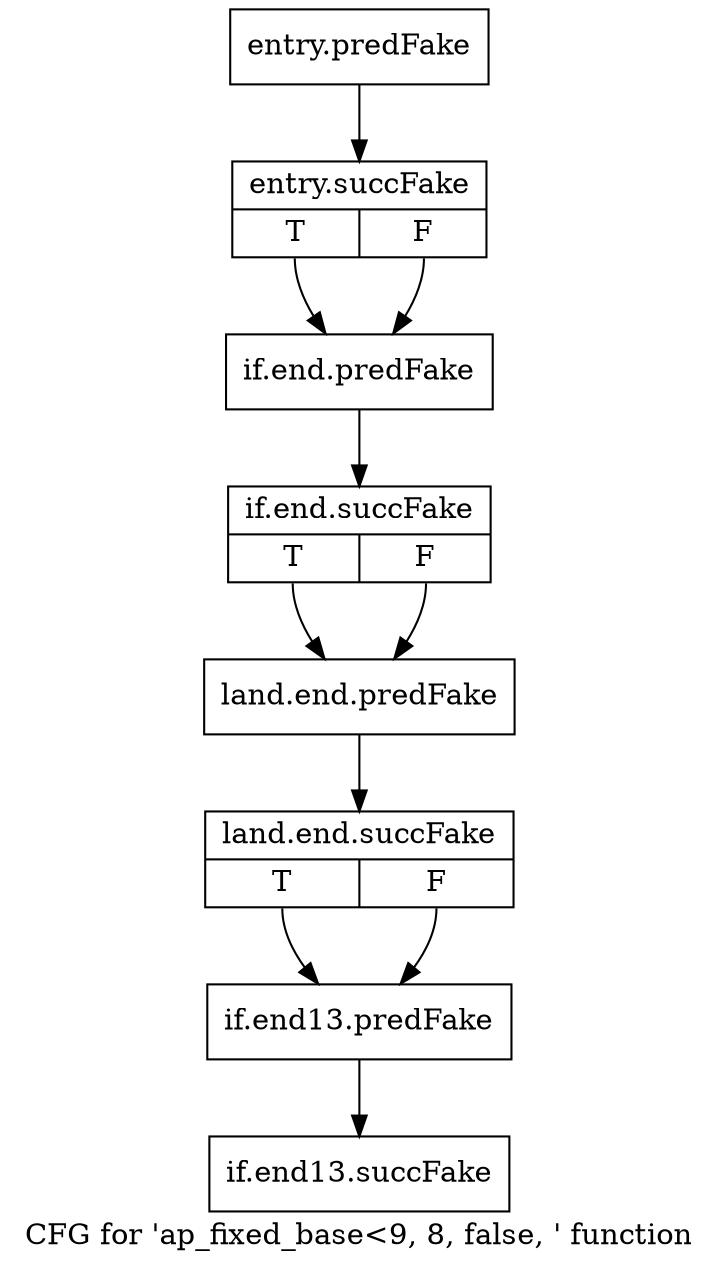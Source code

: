 digraph "CFG for 'ap_fixed_base\<9, 8, false, ' function" {
	label="CFG for 'ap_fixed_base\<9, 8, false, ' function";

	Node0x3b50b20 [shape=record,filename="",linenumber="",label="{entry.predFake}"];
	Node0x3b50b20 -> Node0x3e7b870[ callList="" memoryops="" filename="/tools/Xilinx/Vitis_HLS/2022.1/include/ap_fixed_base.h" execusionnum="0"];
	Node0x3e7b870 [shape=record,filename="/tools/Xilinx/Vitis_HLS/2022.1/include/ap_fixed_base.h",linenumber="854",label="{entry.succFake|{<s0>T|<s1>F}}"];
	Node0x3e7b870:s0 -> Node0x3b50bc0[ callList="" memoryops="" filename="/tools/Xilinx/Vitis_HLS/2022.1/include/ap_fixed_base.h" execusionnum="0"];
	Node0x3e7b870:s1 -> Node0x3b50bc0;
	Node0x3b50bc0 [shape=record,filename="/tools/Xilinx/Vitis_HLS/2022.1/include/ap_fixed_base.h",linenumber="855",label="{if.end.predFake}"];
	Node0x3b50bc0 -> Node0x3e7ba30[ callList="" memoryops="" filename="/tools/Xilinx/Vitis_HLS/2022.1/include/ap_fixed_base.h" execusionnum="0"];
	Node0x3e7ba30 [shape=record,filename="/tools/Xilinx/Vitis_HLS/2022.1/include/ap_fixed_base.h",linenumber="857",label="{if.end.succFake|{<s0>T|<s1>F}}"];
	Node0x3e7ba30:s0 -> Node0x3b50c60[ callList="" memoryops="" filename="" execusionnum="0"];
	Node0x3e7ba30:s1 -> Node0x3b50c60;
	Node0x3b50c60 [shape=record,filename="/tools/Xilinx/Vitis_HLS/2022.1/include/ap_fixed_base.h",linenumber="857",label="{land.end.predFake}"];
	Node0x3b50c60 -> Node0x3e7bbc0[ callList="" memoryops="" filename="/tools/Xilinx/Vitis_HLS/2022.1/include/ap_fixed_base.h" execusionnum="0"];
	Node0x3e7bbc0 [shape=record,filename="/tools/Xilinx/Vitis_HLS/2022.1/include/ap_fixed_base.h",linenumber="880",label="{land.end.succFake|{<s0>T|<s1>F}}"];
	Node0x3e7bbc0:s0 -> Node0x3b50d50[ callList="" memoryops="" filename="/tools/Xilinx/Vitis_HLS/2022.1/include/ap_fixed_base.h" execusionnum="0"];
	Node0x3e7bbc0:s1 -> Node0x3b50d50[ callList="" memoryops="" filename="/tools/Xilinx/Vitis_HLS/2022.1/include/ap_fixed_base.h" execusionnum="0"];
	Node0x3b50d50 [shape=record,filename="/tools/Xilinx/Vitis_HLS/2022.1/include/ap_fixed_base.h",linenumber="951",label="{if.end13.predFake}"];
	Node0x3b50d50 -> Node0x3e7bd80[ callList="" memoryops="" filename="/tools/Xilinx/Vitis_HLS/2022.1/include/ap_fixed_base.h" execusionnum="0"];
	Node0x3e7bd80 [shape=record,filename="/tools/Xilinx/Vitis_HLS/2022.1/include/ap_fixed_base.h",linenumber="951",label="{if.end13.succFake}"];
}
